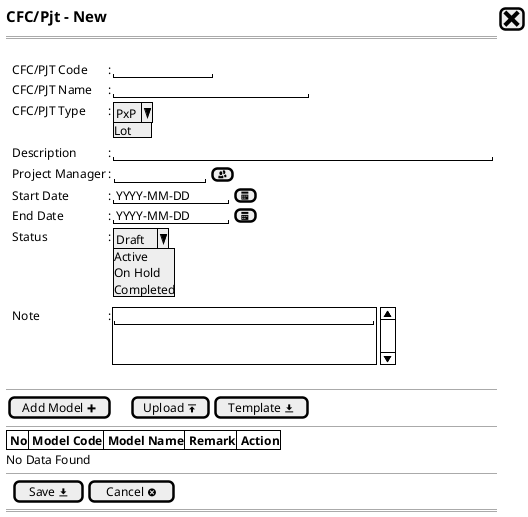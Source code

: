 @startsalt
{
  <size:15><b>CFC/Pjt - New|[<size:25><&x>]|*
  ==
  .
  {
    .|CFC/PJT Code       |: |"            "|*
    .|CFC/PJT Name       |: |"                        "|*
    .|CFC/PJT Type       |: |{| ^PxP^Lot^ }|* 
    .
    .|Description        |: |"                                               "|*
    .|Project Manager    |: {|"           "|[<&people>]|}*
    .|Start Date         |: |"  YYYY-MM-DD  "|[<&calendar>]|*
    .|End Date           |: |"  YYYY-MM-DD  "|[<&calendar>]|*
    .|Status             |: |{| ^Draft^Active^On Hold^Completed^ }|*
    .
    .
    .
    .|Note               |: {SI|"                                "
    .
    .|}*
  }
  .
  --
  {
    [Add Model <&plus>]|.|.|.|[Upload <&data-transfer-upload>]| [Template <&data-transfer-download>]|*
  }
  --
  {#
    |<b> No |<b> Model Code |<b> Model Name     |<b> Remark |<b> Action |*  
  }
  No Data Found
  --
  {
  .|[ Save <&data-transfer-download>] |  [Cancel <&circle-x> ]|*
  }
==
}
@endsalt